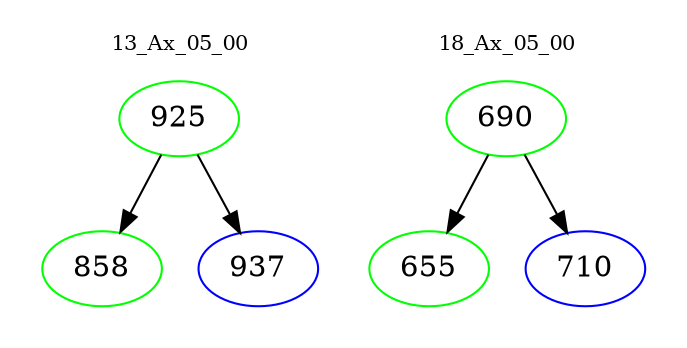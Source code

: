 digraph{
subgraph cluster_0 {
color = white
label = "13_Ax_05_00";
fontsize=10;
T0_925 [label="925", color="green"]
T0_925 -> T0_858 [color="black"]
T0_858 [label="858", color="green"]
T0_925 -> T0_937 [color="black"]
T0_937 [label="937", color="blue"]
}
subgraph cluster_1 {
color = white
label = "18_Ax_05_00";
fontsize=10;
T1_690 [label="690", color="green"]
T1_690 -> T1_655 [color="black"]
T1_655 [label="655", color="green"]
T1_690 -> T1_710 [color="black"]
T1_710 [label="710", color="blue"]
}
}
